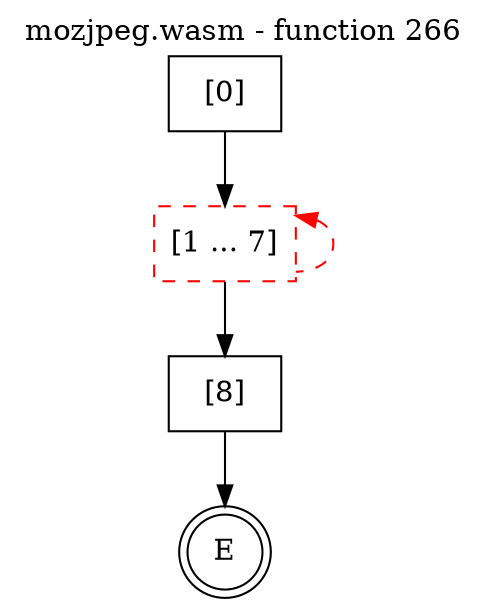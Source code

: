 digraph finite_state_machine {
    label = "mozjpeg.wasm - function 266"
    labelloc =  t
    labelfontsize = 16
    labelfontcolor = black
    labelfontname = "Helvetica"
    node [shape = doublecircle]; E ;
    node [shape = box];
    node [shape=box, color=black, style=solid] 0[label="[0]"]
    node [shape=box, color=red, style=dashed] 1[label="[1 ... 7]"]
    node [shape=box, color=black, style=solid] 8[label="[8]"]
    0 -> 1;
    1 -> 8;
    1 -> 1[style="dashed" color="red" dir=back];
    8 -> E;
}
